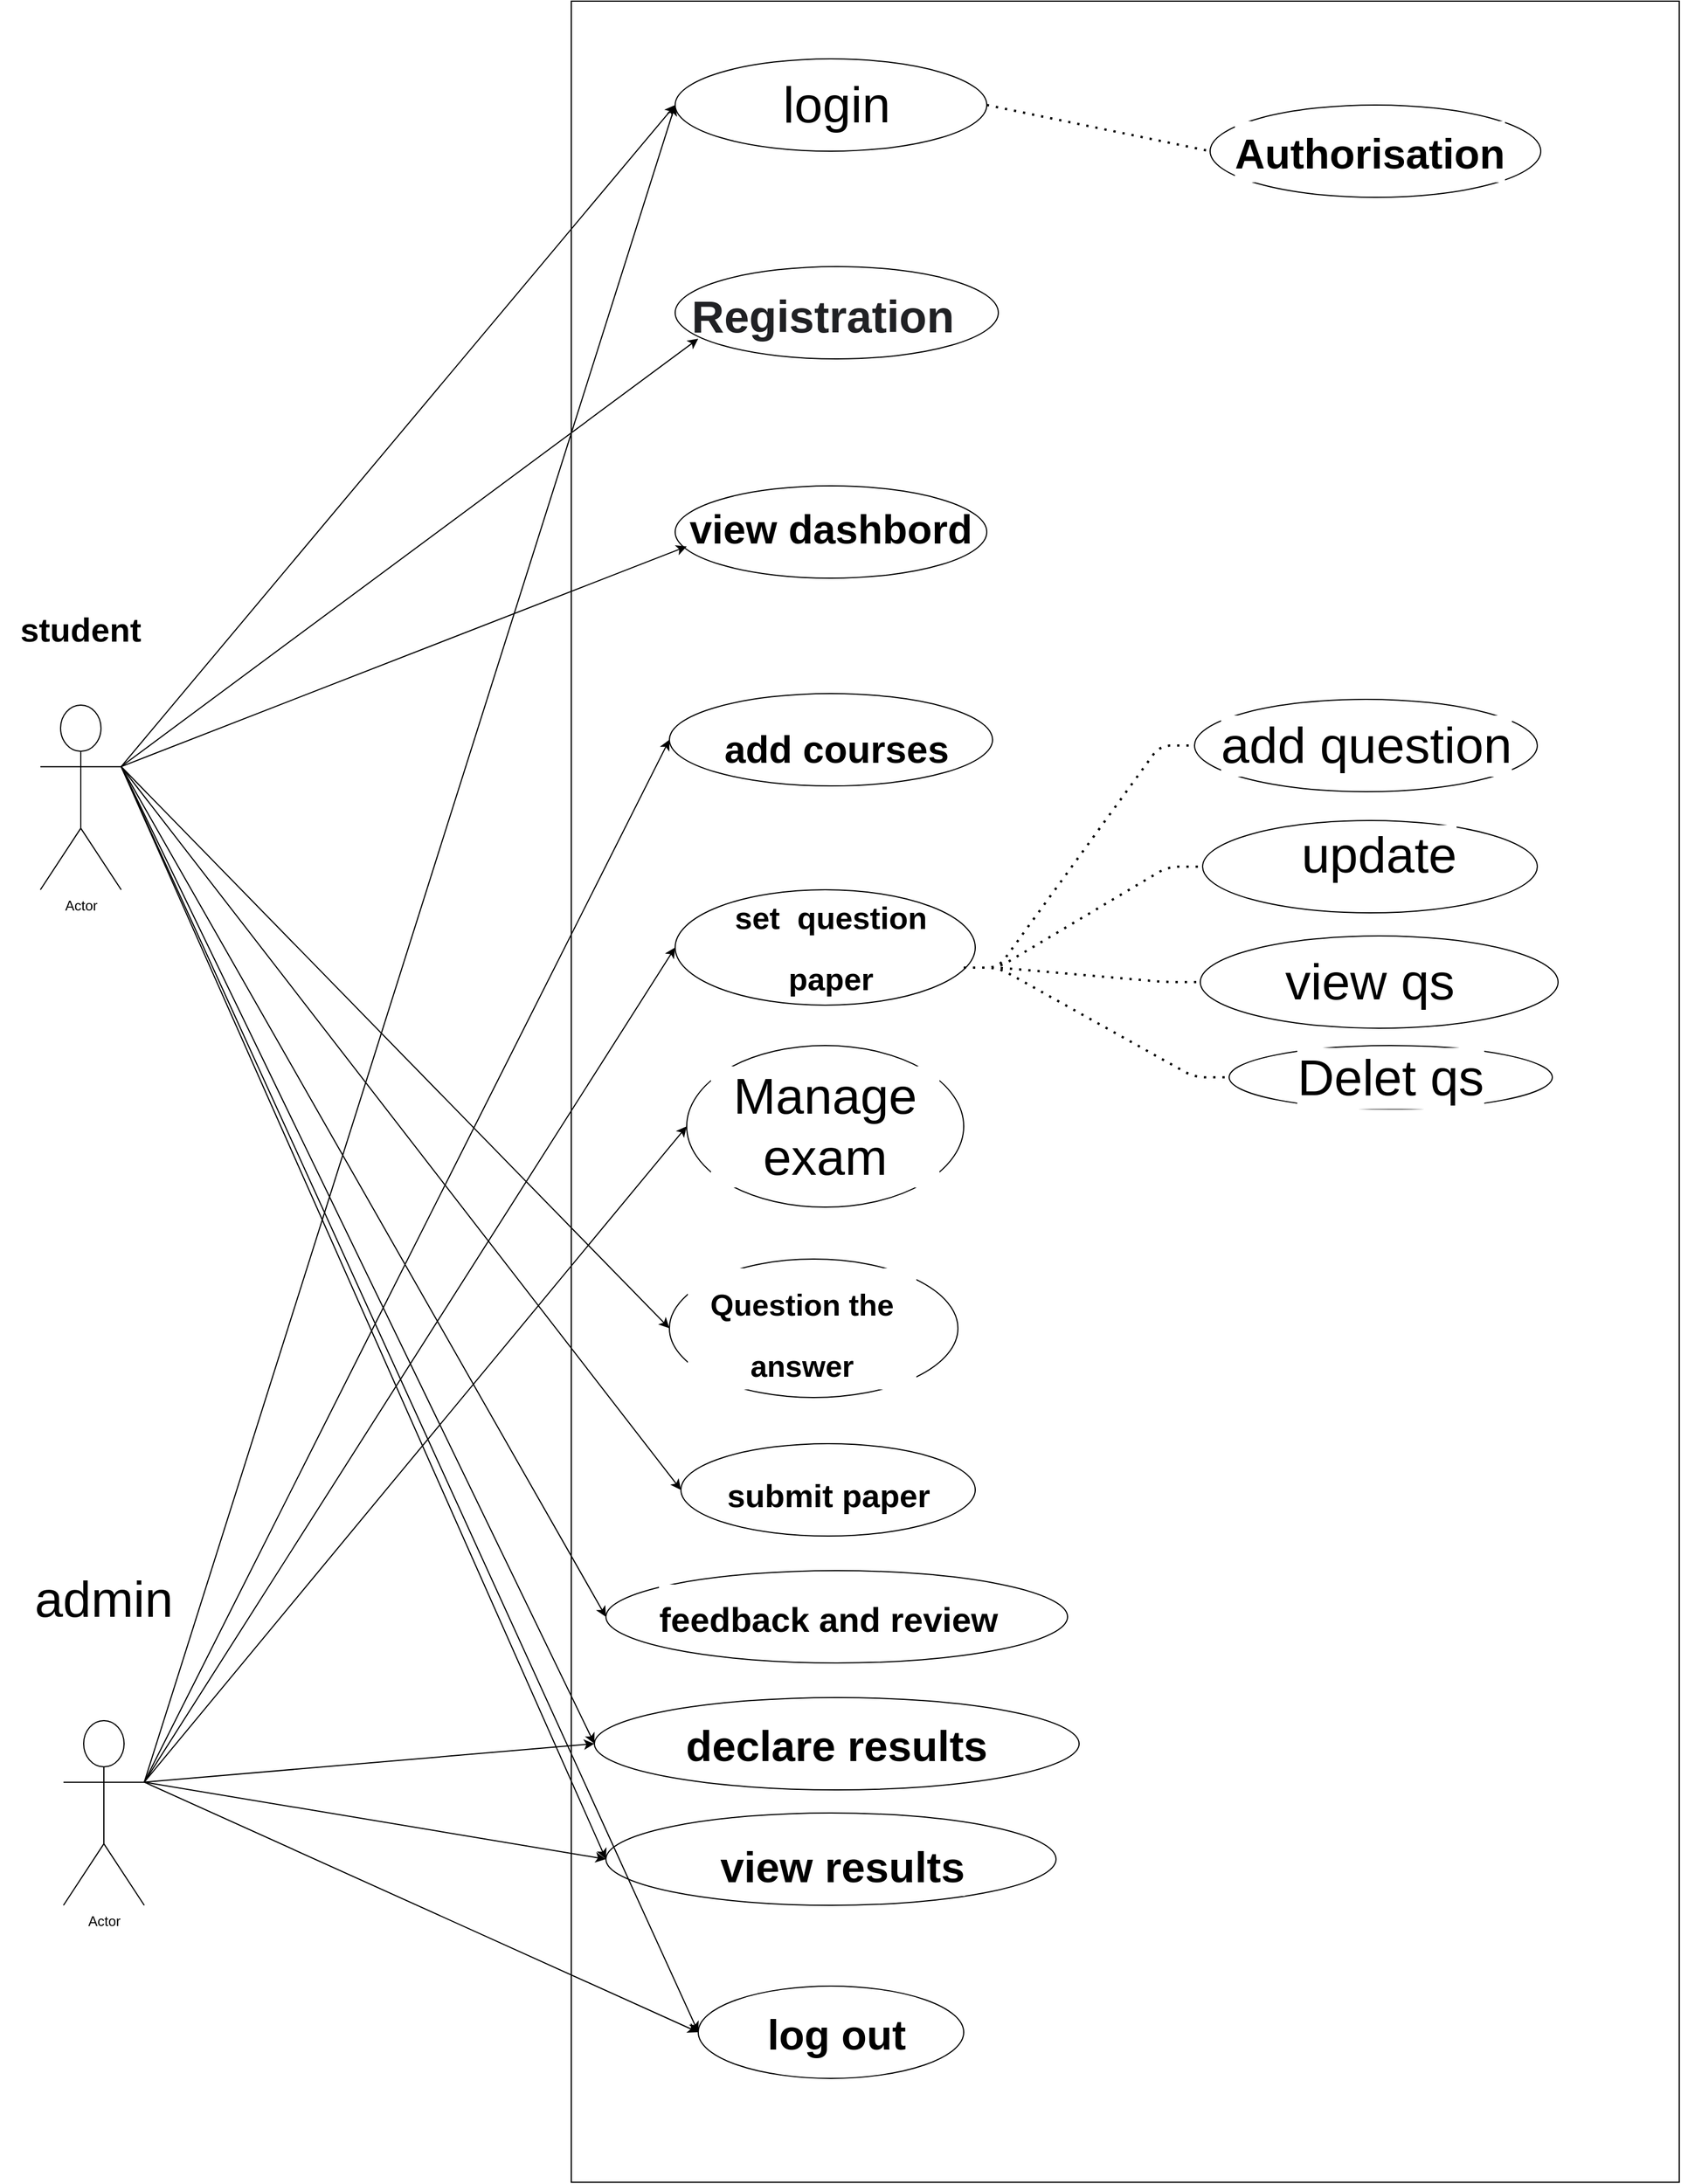 <mxfile version="13.10.6" type="github">
  <diagram id="_TToHwuKcj6yvUWJqOVW" name="Page-1">
    <mxGraphModel dx="1883" dy="960" grid="1" gridSize="10" guides="1" tooltips="1" connect="1" arrows="1" fold="1" page="1" pageScale="1" pageWidth="827" pageHeight="1169" math="0" shadow="0">
      <root>
        <object label="" id="0">
          <mxCell />
        </object>
        <mxCell id="1" parent="0" />
        <mxCell id="SWbIbNTQ7YFGoL-Pnwhb-1" value="" style="rounded=0;whiteSpace=wrap;html=1;" vertex="1" parent="1">
          <mxGeometry x="220" y="90" width="960" height="1890" as="geometry" />
        </mxCell>
        <object label="Actor" id="SWbIbNTQ7YFGoL-Pnwhb-2">
          <mxCell style="shape=umlActor;verticalLabelPosition=bottom;verticalAlign=top;html=1;outlineConnect=0;" vertex="1" parent="1">
            <mxGeometry x="-240" y="700" width="70" height="160" as="geometry" />
          </mxCell>
        </object>
        <mxCell id="SWbIbNTQ7YFGoL-Pnwhb-3" value="Actor" style="shape=umlActor;verticalLabelPosition=bottom;verticalAlign=top;html=1;outlineConnect=0;" vertex="1" parent="1">
          <mxGeometry x="-220" y="1580" width="70" height="160" as="geometry" />
        </mxCell>
        <mxCell id="SWbIbNTQ7YFGoL-Pnwhb-5" value="student" style="text;html=1;strokeColor=none;fillColor=none;align=center;verticalAlign=middle;whiteSpace=wrap;rounded=0;fontSize=29;fontStyle=1" vertex="1" parent="1">
          <mxGeometry x="-265" y="590" width="120" height="90" as="geometry" />
        </mxCell>
        <mxCell id="SWbIbNTQ7YFGoL-Pnwhb-6" value="admin" style="text;html=1;strokeColor=none;fillColor=none;align=center;verticalAlign=middle;whiteSpace=wrap;rounded=0;fontSize=44;" vertex="1" parent="1">
          <mxGeometry x="-275" y="1430" width="180" height="90" as="geometry" />
        </mxCell>
        <mxCell id="SWbIbNTQ7YFGoL-Pnwhb-7" value="" style="ellipse;whiteSpace=wrap;html=1;fontSize=44;" vertex="1" parent="1">
          <mxGeometry x="310" y="140" width="270" height="80" as="geometry" />
        </mxCell>
        <mxCell id="SWbIbNTQ7YFGoL-Pnwhb-8" value="login" style="text;html=1;strokeColor=none;fillColor=none;align=center;verticalAlign=middle;whiteSpace=wrap;rounded=0;fontSize=44;" vertex="1" parent="1">
          <mxGeometry x="370" y="170" width="160" height="20" as="geometry" />
        </mxCell>
        <mxCell id="SWbIbNTQ7YFGoL-Pnwhb-10" value="" style="ellipse;whiteSpace=wrap;html=1;fontSize=44;" vertex="1" parent="1">
          <mxGeometry x="310" y="320" width="280" height="80" as="geometry" />
        </mxCell>
        <mxCell id="SWbIbNTQ7YFGoL-Pnwhb-11" value="&lt;pre class=&quot;tw-data-text tw-text-large XcVN5d tw-ta&quot; id=&quot;tw-target-text&quot; dir=&quot;ltr&quot; style=&quot;font-family: inherit ; font-size: 28px ; line-height: 36px ; border: none ; padding: 2px 0.14em 2px 0px ; position: relative ; margin-top: -2px ; margin-bottom: -2px ; resize: none ; overflow: hidden ; width: 270px ; overflow-wrap: break-word ; color: rgb(32 , 33 , 36)&quot;&gt;&lt;span class=&quot;Y2IQFc&quot; lang=&quot;en&quot; style=&quot;font-size: 39px&quot;&gt;&lt;b&gt;Registration&lt;/b&gt;&lt;/span&gt;&lt;/pre&gt;" style="text;html=1;strokeColor=none;fillColor=none;align=center;verticalAlign=middle;whiteSpace=wrap;rounded=0;fontSize=44;" vertex="1" parent="1">
          <mxGeometry x="330" y="330" width="220" height="70" as="geometry" />
        </mxCell>
        <mxCell id="SWbIbNTQ7YFGoL-Pnwhb-14" value="" style="ellipse;whiteSpace=wrap;html=1;fontSize=44;" vertex="1" parent="1">
          <mxGeometry x="310" y="510" width="270" height="80" as="geometry" />
        </mxCell>
        <mxCell id="SWbIbNTQ7YFGoL-Pnwhb-15" value="&lt;b&gt;&lt;font style=&quot;font-size: 35px&quot;&gt;view dashbord&lt;/font&gt;&lt;/b&gt;" style="text;html=1;strokeColor=none;fillColor=none;align=center;verticalAlign=middle;whiteSpace=wrap;rounded=0;fontSize=44;" vertex="1" parent="1">
          <mxGeometry x="320" y="510" width="250" height="70" as="geometry" />
        </mxCell>
        <mxCell id="SWbIbNTQ7YFGoL-Pnwhb-17" value="" style="ellipse;whiteSpace=wrap;html=1;fontSize=44;" vertex="1" parent="1">
          <mxGeometry x="305" y="690" width="280" height="80" as="geometry" />
        </mxCell>
        <mxCell id="SWbIbNTQ7YFGoL-Pnwhb-18" value="&lt;b&gt;&lt;font style=&quot;font-size: 33px&quot;&gt;add courses&lt;/font&gt;&lt;/b&gt;" style="text;html=1;strokeColor=none;fillColor=none;align=center;verticalAlign=middle;whiteSpace=wrap;rounded=0;fontSize=44;" vertex="1" parent="1">
          <mxGeometry x="350" y="700" width="200" height="70" as="geometry" />
        </mxCell>
        <mxCell id="SWbIbNTQ7YFGoL-Pnwhb-20" value="" style="ellipse;whiteSpace=wrap;html=1;fontSize=44;" vertex="1" parent="1">
          <mxGeometry x="310" y="860" width="260" height="100" as="geometry" />
        </mxCell>
        <mxCell id="SWbIbNTQ7YFGoL-Pnwhb-24" value="&lt;font style=&quot;font-size: 27px&quot;&gt;&lt;b&gt;set&amp;nbsp; question paper&lt;/b&gt;&lt;/font&gt;" style="text;html=1;strokeColor=none;fillColor=none;align=center;verticalAlign=middle;whiteSpace=wrap;rounded=0;fontSize=44;" vertex="1" parent="1">
          <mxGeometry x="330" y="860" width="230" height="90" as="geometry" />
        </mxCell>
        <mxCell id="SWbIbNTQ7YFGoL-Pnwhb-26" value="" style="ellipse;whiteSpace=wrap;html=1;labelBackgroundColor=#ffffff;fontSize=44;" vertex="1" parent="1">
          <mxGeometry x="320" y="995" width="240" height="140" as="geometry" />
        </mxCell>
        <mxCell id="SWbIbNTQ7YFGoL-Pnwhb-28" value="Manage exam" style="text;html=1;strokeColor=none;fillColor=none;align=center;verticalAlign=middle;whiteSpace=wrap;rounded=0;labelBackgroundColor=#ffffff;fontSize=44;" vertex="1" parent="1">
          <mxGeometry x="340" y="1030" width="200" height="70" as="geometry" />
        </mxCell>
        <mxCell id="SWbIbNTQ7YFGoL-Pnwhb-29" value="" style="ellipse;whiteSpace=wrap;html=1;labelBackgroundColor=#ffffff;fontSize=44;" vertex="1" parent="1">
          <mxGeometry x="305" y="1180" width="250" height="120" as="geometry" />
        </mxCell>
        <mxCell id="SWbIbNTQ7YFGoL-Pnwhb-30" value="&lt;font size=&quot;1&quot;&gt;&lt;b style=&quot;font-size: 26px&quot;&gt;Question the answer&lt;/b&gt;&lt;/font&gt;" style="text;html=1;strokeColor=none;fillColor=none;align=center;verticalAlign=middle;whiteSpace=wrap;rounded=0;labelBackgroundColor=#ffffff;fontSize=44;" vertex="1" parent="1">
          <mxGeometry x="320" y="1200" width="200" height="80" as="geometry" />
        </mxCell>
        <mxCell id="SWbIbNTQ7YFGoL-Pnwhb-31" value="" style="ellipse;whiteSpace=wrap;html=1;labelBackgroundColor=#ffffff;fontSize=44;" vertex="1" parent="1">
          <mxGeometry x="315" y="1340" width="255" height="80" as="geometry" />
        </mxCell>
        <mxCell id="SWbIbNTQ7YFGoL-Pnwhb-33" value="&lt;font size=&quot;1&quot;&gt;&lt;b style=&quot;font-size: 28px&quot;&gt;submit paper&lt;/b&gt;&lt;/font&gt;" style="text;html=1;strokeColor=none;fillColor=none;align=center;verticalAlign=middle;whiteSpace=wrap;rounded=0;labelBackgroundColor=#ffffff;fontSize=44;" vertex="1" parent="1">
          <mxGeometry x="347.5" y="1345" width="190" height="70" as="geometry" />
        </mxCell>
        <mxCell id="SWbIbNTQ7YFGoL-Pnwhb-34" value="" style="ellipse;whiteSpace=wrap;html=1;labelBackgroundColor=#ffffff;fontSize=44;" vertex="1" parent="1">
          <mxGeometry x="250" y="1450" width="400" height="80" as="geometry" />
        </mxCell>
        <mxCell id="SWbIbNTQ7YFGoL-Pnwhb-35" value="&lt;font size=&quot;1&quot;&gt;&lt;b style=&quot;font-size: 30px&quot;&gt;feedback and review&lt;/b&gt;&lt;/font&gt;" style="text;html=1;strokeColor=none;fillColor=none;align=center;verticalAlign=middle;whiteSpace=wrap;rounded=0;labelBackgroundColor=#ffffff;fontSize=44;" vertex="1" parent="1">
          <mxGeometry x="292.5" y="1445" width="300" height="85" as="geometry" />
        </mxCell>
        <mxCell id="SWbIbNTQ7YFGoL-Pnwhb-36" value="" style="ellipse;whiteSpace=wrap;html=1;labelBackgroundColor=#ffffff;fontSize=44;" vertex="1" parent="1">
          <mxGeometry x="240" y="1560" width="420" height="80" as="geometry" />
        </mxCell>
        <mxCell id="SWbIbNTQ7YFGoL-Pnwhb-37" value="&lt;b&gt;&lt;font style=&quot;font-size: 37px&quot;&gt;declare results&lt;/font&gt;&lt;/b&gt;" style="text;html=1;strokeColor=none;fillColor=none;align=center;verticalAlign=middle;whiteSpace=wrap;rounded=0;labelBackgroundColor=#ffffff;fontSize=44;" vertex="1" parent="1">
          <mxGeometry x="260" y="1560" width="380" height="80" as="geometry" />
        </mxCell>
        <mxCell id="SWbIbNTQ7YFGoL-Pnwhb-38" value="" style="ellipse;whiteSpace=wrap;html=1;labelBackgroundColor=#ffffff;fontSize=44;" vertex="1" parent="1">
          <mxGeometry x="250" y="1660" width="390" height="80" as="geometry" />
        </mxCell>
        <mxCell id="SWbIbNTQ7YFGoL-Pnwhb-39" value="&lt;font size=&quot;1&quot;&gt;&lt;b style=&quot;font-size: 37px&quot;&gt;view results&lt;/b&gt;&lt;/font&gt;" style="text;html=1;strokeColor=none;fillColor=none;align=center;verticalAlign=middle;whiteSpace=wrap;rounded=0;labelBackgroundColor=#ffffff;fontSize=44;" vertex="1" parent="1">
          <mxGeometry x="300" y="1680" width="310" height="50" as="geometry" />
        </mxCell>
        <mxCell id="SWbIbNTQ7YFGoL-Pnwhb-40" value="" style="ellipse;whiteSpace=wrap;html=1;labelBackgroundColor=#ffffff;fontSize=44;" vertex="1" parent="1">
          <mxGeometry x="330" y="1810" width="230" height="80" as="geometry" />
        </mxCell>
        <mxCell id="SWbIbNTQ7YFGoL-Pnwhb-41" value="&lt;b&gt;&lt;font style=&quot;font-size: 36px&quot;&gt;log out&lt;/font&gt;&lt;/b&gt;" style="text;html=1;strokeColor=none;fillColor=none;align=center;verticalAlign=middle;whiteSpace=wrap;rounded=0;labelBackgroundColor=#ffffff;fontSize=44;" vertex="1" parent="1">
          <mxGeometry x="355" y="1815" width="190" height="70" as="geometry" />
        </mxCell>
        <mxCell id="SWbIbNTQ7YFGoL-Pnwhb-42" value="" style="endArrow=classic;html=1;fontSize=44;exitX=1;exitY=0.333;exitDx=0;exitDy=0;exitPerimeter=0;entryX=0;entryY=0.5;entryDx=0;entryDy=0;" edge="1" parent="1" source="SWbIbNTQ7YFGoL-Pnwhb-3" target="SWbIbNTQ7YFGoL-Pnwhb-36">
          <mxGeometry width="50" height="50" relative="1" as="geometry">
            <mxPoint x="240" y="1630" as="sourcePoint" />
            <mxPoint x="290" y="1580" as="targetPoint" />
          </mxGeometry>
        </mxCell>
        <mxCell id="SWbIbNTQ7YFGoL-Pnwhb-47" value="" style="endArrow=classic;html=1;fontSize=44;exitX=1;exitY=0.333;exitDx=0;exitDy=0;exitPerimeter=0;entryX=0;entryY=0.5;entryDx=0;entryDy=0;" edge="1" parent="1" source="SWbIbNTQ7YFGoL-Pnwhb-3" target="SWbIbNTQ7YFGoL-Pnwhb-38">
          <mxGeometry width="50" height="50" relative="1" as="geometry">
            <mxPoint x="180" y="1730" as="sourcePoint" />
            <mxPoint x="230" y="1680" as="targetPoint" />
          </mxGeometry>
        </mxCell>
        <mxCell id="SWbIbNTQ7YFGoL-Pnwhb-48" value="" style="endArrow=classic;html=1;fontSize=44;exitX=1;exitY=0.333;exitDx=0;exitDy=0;exitPerimeter=0;entryX=0;entryY=0.5;entryDx=0;entryDy=0;" edge="1" parent="1" source="SWbIbNTQ7YFGoL-Pnwhb-3" target="SWbIbNTQ7YFGoL-Pnwhb-40">
          <mxGeometry width="50" height="50" relative="1" as="geometry">
            <mxPoint x="140" y="1860" as="sourcePoint" />
            <mxPoint x="190" y="1810" as="targetPoint" />
          </mxGeometry>
        </mxCell>
        <mxCell id="SWbIbNTQ7YFGoL-Pnwhb-49" value="" style="endArrow=classic;html=1;fontSize=44;exitX=1;exitY=0.333;exitDx=0;exitDy=0;exitPerimeter=0;entryX=0;entryY=0.5;entryDx=0;entryDy=0;" edge="1" parent="1" source="SWbIbNTQ7YFGoL-Pnwhb-2" target="SWbIbNTQ7YFGoL-Pnwhb-7">
          <mxGeometry width="50" height="50" relative="1" as="geometry">
            <mxPoint x="210" y="410" as="sourcePoint" />
            <mxPoint x="260" y="360" as="targetPoint" />
          </mxGeometry>
        </mxCell>
        <mxCell id="SWbIbNTQ7YFGoL-Pnwhb-50" value="" style="endArrow=classic;html=1;fontSize=44;entryX=0;entryY=0.75;entryDx=0;entryDy=0;exitX=1;exitY=0.333;exitDx=0;exitDy=0;exitPerimeter=0;" edge="1" parent="1" source="SWbIbNTQ7YFGoL-Pnwhb-2" target="SWbIbNTQ7YFGoL-Pnwhb-11">
          <mxGeometry width="50" height="50" relative="1" as="geometry">
            <mxPoint x="140" y="710" as="sourcePoint" />
            <mxPoint x="320" y="190" as="targetPoint" />
          </mxGeometry>
        </mxCell>
        <mxCell id="SWbIbNTQ7YFGoL-Pnwhb-51" value="" style="endArrow=classic;html=1;fontSize=44;exitX=1;exitY=0.333;exitDx=0;exitDy=0;exitPerimeter=0;entryX=0;entryY=0.75;entryDx=0;entryDy=0;" edge="1" parent="1" source="SWbIbNTQ7YFGoL-Pnwhb-2" target="SWbIbNTQ7YFGoL-Pnwhb-15">
          <mxGeometry width="50" height="50" relative="1" as="geometry">
            <mxPoint x="150" y="733.333" as="sourcePoint" />
            <mxPoint x="330" y="200" as="targetPoint" />
          </mxGeometry>
        </mxCell>
        <mxCell id="SWbIbNTQ7YFGoL-Pnwhb-52" value="" style="endArrow=classic;html=1;fontSize=44;entryX=0;entryY=0.5;entryDx=0;entryDy=0;exitX=1;exitY=0.333;exitDx=0;exitDy=0;exitPerimeter=0;" edge="1" parent="1" source="SWbIbNTQ7YFGoL-Pnwhb-2" target="SWbIbNTQ7YFGoL-Pnwhb-29">
          <mxGeometry width="50" height="50" relative="1" as="geometry">
            <mxPoint x="140" y="710" as="sourcePoint" />
            <mxPoint x="340" y="210" as="targetPoint" />
          </mxGeometry>
        </mxCell>
        <mxCell id="SWbIbNTQ7YFGoL-Pnwhb-53" value="" style="endArrow=classic;html=1;fontSize=44;exitX=1;exitY=0.333;exitDx=0;exitDy=0;exitPerimeter=0;entryX=0;entryY=0.5;entryDx=0;entryDy=0;" edge="1" parent="1" source="SWbIbNTQ7YFGoL-Pnwhb-2" target="SWbIbNTQ7YFGoL-Pnwhb-31">
          <mxGeometry width="50" height="50" relative="1" as="geometry">
            <mxPoint x="120" y="1220" as="sourcePoint" />
            <mxPoint x="170" y="1170" as="targetPoint" />
          </mxGeometry>
        </mxCell>
        <mxCell id="SWbIbNTQ7YFGoL-Pnwhb-54" value="" style="endArrow=classic;html=1;fontSize=44;exitX=1;exitY=0.333;exitDx=0;exitDy=0;exitPerimeter=0;entryX=0;entryY=0.5;entryDx=0;entryDy=0;" edge="1" parent="1" source="SWbIbNTQ7YFGoL-Pnwhb-2" target="SWbIbNTQ7YFGoL-Pnwhb-34">
          <mxGeometry width="50" height="50" relative="1" as="geometry">
            <mxPoint x="90" y="1250" as="sourcePoint" />
            <mxPoint x="140" y="1200" as="targetPoint" />
          </mxGeometry>
        </mxCell>
        <mxCell id="SWbIbNTQ7YFGoL-Pnwhb-55" value="" style="endArrow=classic;html=1;fontSize=44;entryX=0;entryY=0.5;entryDx=0;entryDy=0;exitX=1;exitY=0.333;exitDx=0;exitDy=0;exitPerimeter=0;" edge="1" parent="1" source="SWbIbNTQ7YFGoL-Pnwhb-2" target="SWbIbNTQ7YFGoL-Pnwhb-36">
          <mxGeometry width="50" height="50" relative="1" as="geometry">
            <mxPoint x="140" y="710" as="sourcePoint" />
            <mxPoint x="130" y="1180" as="targetPoint" />
          </mxGeometry>
        </mxCell>
        <mxCell id="SWbIbNTQ7YFGoL-Pnwhb-57" value="" style="endArrow=classic;html=1;fontSize=44;exitX=1;exitY=0.333;exitDx=0;exitDy=0;exitPerimeter=0;entryX=0;entryY=0.5;entryDx=0;entryDy=0;" edge="1" parent="1" source="SWbIbNTQ7YFGoL-Pnwhb-2" target="SWbIbNTQ7YFGoL-Pnwhb-38">
          <mxGeometry width="50" height="50" relative="1" as="geometry">
            <mxPoint x="-50" y="1280" as="sourcePoint" />
            <mxPoint y="1230" as="targetPoint" />
          </mxGeometry>
        </mxCell>
        <mxCell id="SWbIbNTQ7YFGoL-Pnwhb-58" value="" style="endArrow=classic;html=1;fontSize=44;exitX=1;exitY=0.333;exitDx=0;exitDy=0;exitPerimeter=0;entryX=0;entryY=0.5;entryDx=0;entryDy=0;" edge="1" parent="1" source="SWbIbNTQ7YFGoL-Pnwhb-2" target="SWbIbNTQ7YFGoL-Pnwhb-40">
          <mxGeometry width="50" height="50" relative="1" as="geometry">
            <mxPoint x="-70" y="1230" as="sourcePoint" />
            <mxPoint x="-20" y="1180" as="targetPoint" />
          </mxGeometry>
        </mxCell>
        <mxCell id="SWbIbNTQ7YFGoL-Pnwhb-59" value="" style="endArrow=classic;html=1;fontSize=44;exitX=1;exitY=0.333;exitDx=0;exitDy=0;exitPerimeter=0;entryX=0;entryY=0.5;entryDx=0;entryDy=0;" edge="1" parent="1" source="SWbIbNTQ7YFGoL-Pnwhb-3" target="SWbIbNTQ7YFGoL-Pnwhb-26">
          <mxGeometry width="50" height="50" relative="1" as="geometry">
            <mxPoint x="-10" y="1400" as="sourcePoint" />
            <mxPoint x="40" y="1350" as="targetPoint" />
          </mxGeometry>
        </mxCell>
        <mxCell id="SWbIbNTQ7YFGoL-Pnwhb-60" value="" style="endArrow=classic;html=1;fontSize=44;exitX=1;exitY=0.333;exitDx=0;exitDy=0;exitPerimeter=0;entryX=0;entryY=0.5;entryDx=0;entryDy=0;" edge="1" parent="1" source="SWbIbNTQ7YFGoL-Pnwhb-3" target="SWbIbNTQ7YFGoL-Pnwhb-20">
          <mxGeometry width="50" height="50" relative="1" as="geometry">
            <mxPoint x="-70" y="1360" as="sourcePoint" />
            <mxPoint x="-20" y="1310" as="targetPoint" />
          </mxGeometry>
        </mxCell>
        <mxCell id="SWbIbNTQ7YFGoL-Pnwhb-61" value="" style="endArrow=classic;html=1;fontSize=44;exitX=1;exitY=0.333;exitDx=0;exitDy=0;exitPerimeter=0;entryX=0;entryY=0.5;entryDx=0;entryDy=0;" edge="1" parent="1" source="SWbIbNTQ7YFGoL-Pnwhb-3" target="SWbIbNTQ7YFGoL-Pnwhb-17">
          <mxGeometry width="50" height="50" relative="1" as="geometry">
            <mxPoint x="-110" y="1290" as="sourcePoint" />
            <mxPoint x="-60" y="1240" as="targetPoint" />
          </mxGeometry>
        </mxCell>
        <mxCell id="SWbIbNTQ7YFGoL-Pnwhb-62" value="" style="endArrow=classic;html=1;fontSize=44;exitX=1;exitY=0.333;exitDx=0;exitDy=0;exitPerimeter=0;entryX=0;entryY=0.5;entryDx=0;entryDy=0;" edge="1" parent="1" source="SWbIbNTQ7YFGoL-Pnwhb-3" target="SWbIbNTQ7YFGoL-Pnwhb-7">
          <mxGeometry width="50" height="50" relative="1" as="geometry">
            <mxPoint x="-110" y="1290" as="sourcePoint" />
            <mxPoint x="-60" y="1240" as="targetPoint" />
          </mxGeometry>
        </mxCell>
        <mxCell id="SWbIbNTQ7YFGoL-Pnwhb-63" value="" style="ellipse;whiteSpace=wrap;html=1;labelBackgroundColor=#ffffff;fontSize=44;" vertex="1" parent="1">
          <mxGeometry x="760" y="695" width="297" height="80" as="geometry" />
        </mxCell>
        <mxCell id="SWbIbNTQ7YFGoL-Pnwhb-64" value="add question" style="text;html=1;strokeColor=none;fillColor=none;align=center;verticalAlign=middle;whiteSpace=wrap;rounded=0;labelBackgroundColor=#ffffff;fontSize=44;" vertex="1" parent="1">
          <mxGeometry x="773.5" y="710" width="270" height="50" as="geometry" />
        </mxCell>
        <mxCell id="SWbIbNTQ7YFGoL-Pnwhb-65" value="" style="ellipse;whiteSpace=wrap;html=1;labelBackgroundColor=#ffffff;fontSize=44;" vertex="1" parent="1">
          <mxGeometry x="767" y="800" width="290" height="80" as="geometry" />
        </mxCell>
        <mxCell id="SWbIbNTQ7YFGoL-Pnwhb-66" value="update" style="text;html=1;strokeColor=none;fillColor=none;align=center;verticalAlign=middle;whiteSpace=wrap;rounded=0;labelBackgroundColor=#ffffff;fontSize=44;" vertex="1" parent="1">
          <mxGeometry x="800" y="790" width="240" height="80" as="geometry" />
        </mxCell>
        <mxCell id="SWbIbNTQ7YFGoL-Pnwhb-67" value="" style="ellipse;whiteSpace=wrap;html=1;labelBackgroundColor=#ffffff;fontSize=44;" vertex="1" parent="1">
          <mxGeometry x="765" y="900" width="310" height="80" as="geometry" />
        </mxCell>
        <mxCell id="SWbIbNTQ7YFGoL-Pnwhb-68" value="view qs" style="text;html=1;strokeColor=none;fillColor=none;align=center;verticalAlign=middle;whiteSpace=wrap;rounded=0;labelBackgroundColor=#ffffff;fontSize=44;" vertex="1" parent="1">
          <mxGeometry x="787" y="920" width="250" height="40" as="geometry" />
        </mxCell>
        <mxCell id="SWbIbNTQ7YFGoL-Pnwhb-69" value="" style="ellipse;whiteSpace=wrap;html=1;labelBackgroundColor=#ffffff;fontSize=44;" vertex="1" parent="1">
          <mxGeometry x="790" y="995" width="280" height="55" as="geometry" />
        </mxCell>
        <mxCell id="SWbIbNTQ7YFGoL-Pnwhb-70" value="Delet qs" style="text;html=1;strokeColor=none;fillColor=none;align=center;verticalAlign=middle;whiteSpace=wrap;rounded=0;labelBackgroundColor=#ffffff;fontSize=44;" vertex="1" parent="1">
          <mxGeometry x="815" y="1001" width="230" height="43" as="geometry" />
        </mxCell>
        <mxCell id="SWbIbNTQ7YFGoL-Pnwhb-77" value="" style="endArrow=none;dashed=1;html=1;dashPattern=1 3;strokeWidth=2;fontSize=44;exitX=1;exitY=0.5;exitDx=0;exitDy=0;entryX=0;entryY=0.5;entryDx=0;entryDy=0;" edge="1" parent="1" source="SWbIbNTQ7YFGoL-Pnwhb-7" target="SWbIbNTQ7YFGoL-Pnwhb-78">
          <mxGeometry width="50" height="50" relative="1" as="geometry">
            <mxPoint x="710" y="290" as="sourcePoint" />
            <mxPoint x="760" y="240" as="targetPoint" />
          </mxGeometry>
        </mxCell>
        <mxCell id="SWbIbNTQ7YFGoL-Pnwhb-78" value="" style="ellipse;whiteSpace=wrap;html=1;labelBackgroundColor=#ffffff;fontSize=44;" vertex="1" parent="1">
          <mxGeometry x="773.5" y="180" width="286.5" height="80" as="geometry" />
        </mxCell>
        <mxCell id="SWbIbNTQ7YFGoL-Pnwhb-79" value="&lt;font style=&quot;font-size: 36px&quot;&gt;&lt;b&gt;Authorisation&lt;/b&gt;&lt;/font&gt;" style="text;html=1;strokeColor=none;fillColor=none;align=center;verticalAlign=middle;whiteSpace=wrap;rounded=0;labelBackgroundColor=#ffffff;fontSize=44;" vertex="1" parent="1">
          <mxGeometry x="832" y="170" width="160" height="100" as="geometry" />
        </mxCell>
        <mxCell id="SWbIbNTQ7YFGoL-Pnwhb-80" value="" style="endArrow=none;dashed=1;html=1;dashPattern=1 3;strokeWidth=2;fontSize=44;exitX=1;exitY=0.75;exitDx=0;exitDy=0;entryX=0;entryY=0.5;entryDx=0;entryDy=0;edgeStyle=entityRelationEdgeStyle;" edge="1" parent="1" source="SWbIbNTQ7YFGoL-Pnwhb-24" target="SWbIbNTQ7YFGoL-Pnwhb-63">
          <mxGeometry width="50" height="50" relative="1" as="geometry">
            <mxPoint x="670" y="780" as="sourcePoint" />
            <mxPoint x="720" y="730" as="targetPoint" />
          </mxGeometry>
        </mxCell>
        <mxCell id="SWbIbNTQ7YFGoL-Pnwhb-81" value="" style="endArrow=none;dashed=1;html=1;dashPattern=1 3;strokeWidth=2;fontSize=44;exitX=1;exitY=0.75;exitDx=0;exitDy=0;entryX=0;entryY=0.5;entryDx=0;entryDy=0;edgeStyle=entityRelationEdgeStyle;" edge="1" parent="1" source="SWbIbNTQ7YFGoL-Pnwhb-24" target="SWbIbNTQ7YFGoL-Pnwhb-65">
          <mxGeometry width="50" height="50" relative="1" as="geometry">
            <mxPoint x="790" y="950" as="sourcePoint" />
            <mxPoint x="840" y="900" as="targetPoint" />
          </mxGeometry>
        </mxCell>
        <mxCell id="SWbIbNTQ7YFGoL-Pnwhb-82" value="" style="endArrow=none;dashed=1;html=1;dashPattern=1 3;strokeWidth=2;fontSize=44;exitX=1;exitY=0.75;exitDx=0;exitDy=0;entryX=0;entryY=0.5;entryDx=0;entryDy=0;edgeStyle=entityRelationEdgeStyle;" edge="1" parent="1" source="SWbIbNTQ7YFGoL-Pnwhb-24" target="SWbIbNTQ7YFGoL-Pnwhb-67">
          <mxGeometry width="50" height="50" relative="1" as="geometry">
            <mxPoint x="670" y="780" as="sourcePoint" />
            <mxPoint x="720" y="730" as="targetPoint" />
          </mxGeometry>
        </mxCell>
        <mxCell id="SWbIbNTQ7YFGoL-Pnwhb-83" value="" style="endArrow=none;dashed=1;html=1;dashPattern=1 3;strokeWidth=2;fontSize=44;exitX=1;exitY=0.75;exitDx=0;exitDy=0;entryX=0;entryY=0.5;entryDx=0;entryDy=0;edgeStyle=entityRelationEdgeStyle;" edge="1" parent="1" source="SWbIbNTQ7YFGoL-Pnwhb-24" target="SWbIbNTQ7YFGoL-Pnwhb-69">
          <mxGeometry width="50" height="50" relative="1" as="geometry">
            <mxPoint x="670" y="1020" as="sourcePoint" />
            <mxPoint x="720" y="970" as="targetPoint" />
          </mxGeometry>
        </mxCell>
      </root>
    </mxGraphModel>
  </diagram>
</mxfile>
